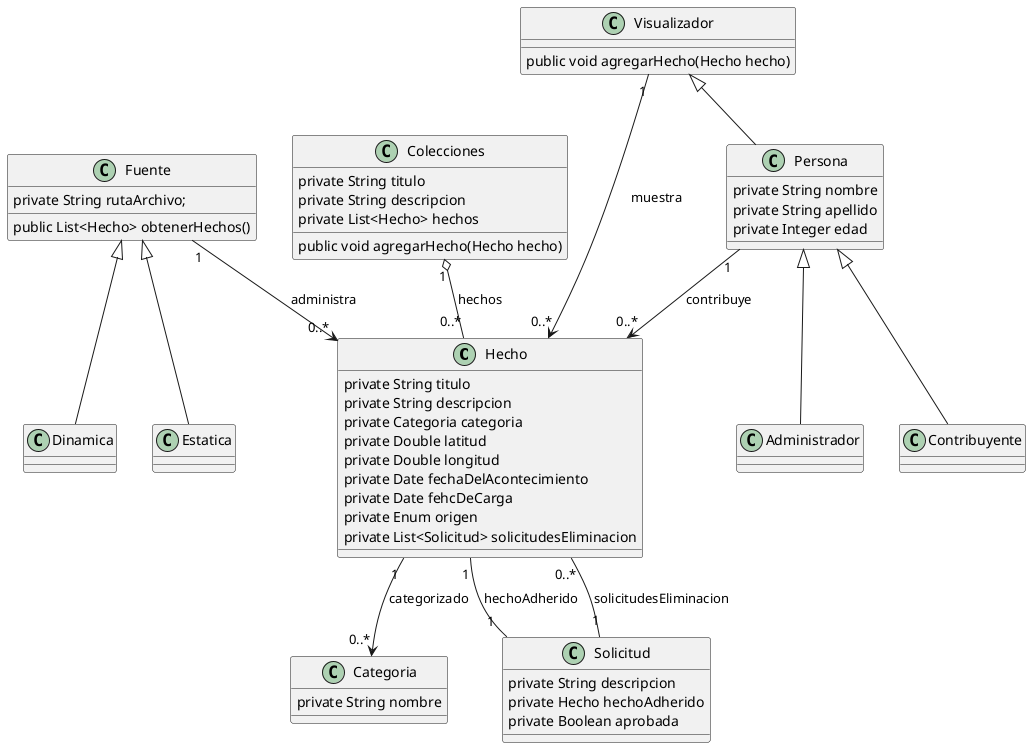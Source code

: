 @startuml

class Hecho{

    private String titulo
    private String descripcion
    private Categoria categoria
    private Double latitud
    private Double longitud
    private Date fechaDelAcontecimiento
    private Date fehcDeCarga
    private Enum origen
    private List<Solicitud> solicitudesEliminacion
}

class Categoria {

    private String nombre
}

class Solicitud {

    private String descripcion
    private Hecho hechoAdherido
    private Boolean aprobada
}

class Colecciones{

    private String titulo
    private String descripcion
    private List<Hecho> hechos
    public void agregarHecho(Hecho hecho)
}

class Fuente{

    private String rutaArchivo;
    public List<Hecho> obtenerHechos()

}
class Estatica extends Fuente {

}
class Dinamica extends Fuente {

}

class Visualizador {

    public void agregarHecho(Hecho hecho)
}

class Persona extends Visualizador {

    private String nombre
    private String apellido
    private Integer edad
}

class Contribuyente extends Persona {

}

class Administrador extends Persona {

}

Hecho "0..*" -- "1" Solicitud : solicitudesEliminacion
Solicitud "1" -- "1" Hecho : hechoAdherido
Colecciones "1" o-- "0..*" Hecho : hechos
Fuente "1" --> "0..*" Hecho : administra
Visualizador "1" --> "0..*" Hecho : muestra
Persona "1" --> "0..*" Hecho : contribuye
Hecho "1" --> "0..*" Categoria : categorizado

@enduml
